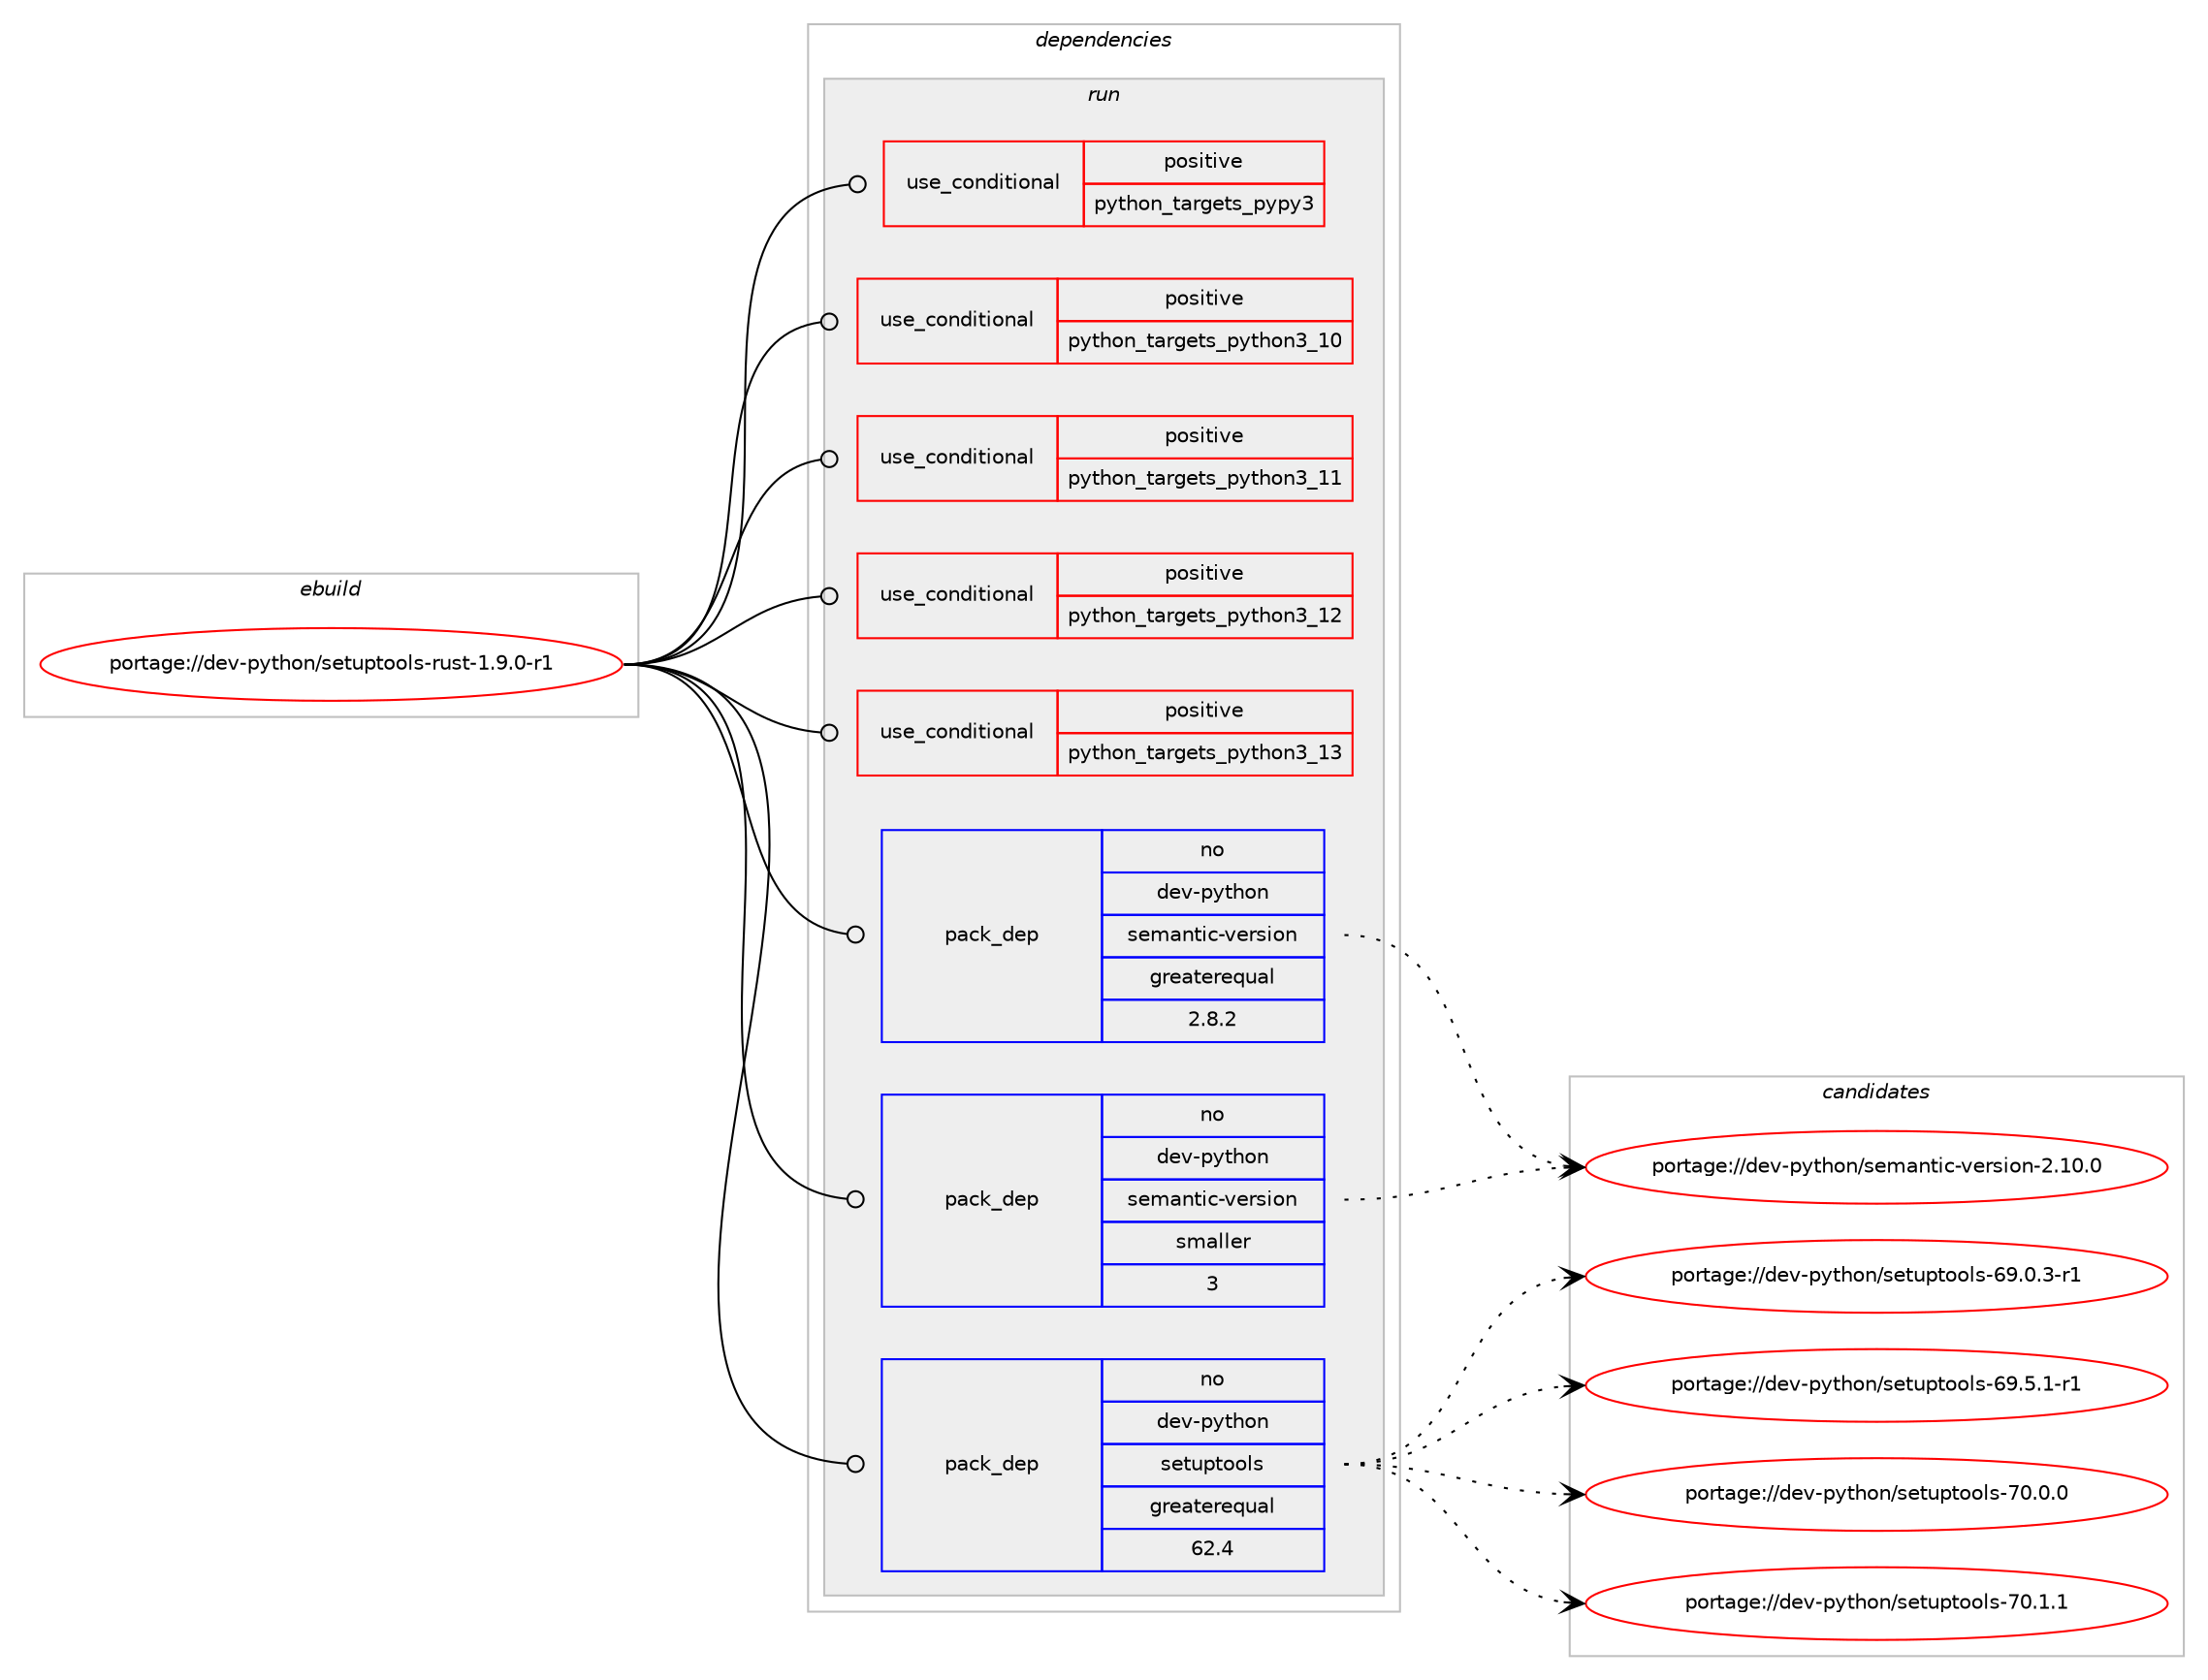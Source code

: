 digraph prolog {

# *************
# Graph options
# *************

newrank=true;
concentrate=true;
compound=true;
graph [rankdir=LR,fontname=Helvetica,fontsize=10,ranksep=1.5];#, ranksep=2.5, nodesep=0.2];
edge  [arrowhead=vee];
node  [fontname=Helvetica,fontsize=10];

# **********
# The ebuild
# **********

subgraph cluster_leftcol {
color=gray;
rank=same;
label=<<i>ebuild</i>>;
id [label="portage://dev-python/setuptools-rust-1.9.0-r1", color=red, width=4, href="../dev-python/setuptools-rust-1.9.0-r1.svg"];
}

# ****************
# The dependencies
# ****************

subgraph cluster_midcol {
color=gray;
label=<<i>dependencies</i>>;
subgraph cluster_compile {
fillcolor="#eeeeee";
style=filled;
label=<<i>compile</i>>;
}
subgraph cluster_compileandrun {
fillcolor="#eeeeee";
style=filled;
label=<<i>compile and run</i>>;
}
subgraph cluster_run {
fillcolor="#eeeeee";
style=filled;
label=<<i>run</i>>;
subgraph cond38211 {
dependency81934 [label=<<TABLE BORDER="0" CELLBORDER="1" CELLSPACING="0" CELLPADDING="4"><TR><TD ROWSPAN="3" CELLPADDING="10">use_conditional</TD></TR><TR><TD>positive</TD></TR><TR><TD>python_targets_pypy3</TD></TR></TABLE>>, shape=none, color=red];
# *** BEGIN UNKNOWN DEPENDENCY TYPE (TODO) ***
# dependency81934 -> package_dependency(portage://dev-python/setuptools-rust-1.9.0-r1,run,no,dev-python,pypy3,none,[,,],any_same_slot,[])
# *** END UNKNOWN DEPENDENCY TYPE (TODO) ***

}
id:e -> dependency81934:w [weight=20,style="solid",arrowhead="odot"];
subgraph cond38212 {
dependency81935 [label=<<TABLE BORDER="0" CELLBORDER="1" CELLSPACING="0" CELLPADDING="4"><TR><TD ROWSPAN="3" CELLPADDING="10">use_conditional</TD></TR><TR><TD>positive</TD></TR><TR><TD>python_targets_python3_10</TD></TR></TABLE>>, shape=none, color=red];
# *** BEGIN UNKNOWN DEPENDENCY TYPE (TODO) ***
# dependency81935 -> package_dependency(portage://dev-python/setuptools-rust-1.9.0-r1,run,no,dev-lang,python,none,[,,],[slot(3.10)],[])
# *** END UNKNOWN DEPENDENCY TYPE (TODO) ***

}
id:e -> dependency81935:w [weight=20,style="solid",arrowhead="odot"];
subgraph cond38213 {
dependency81936 [label=<<TABLE BORDER="0" CELLBORDER="1" CELLSPACING="0" CELLPADDING="4"><TR><TD ROWSPAN="3" CELLPADDING="10">use_conditional</TD></TR><TR><TD>positive</TD></TR><TR><TD>python_targets_python3_11</TD></TR></TABLE>>, shape=none, color=red];
# *** BEGIN UNKNOWN DEPENDENCY TYPE (TODO) ***
# dependency81936 -> package_dependency(portage://dev-python/setuptools-rust-1.9.0-r1,run,no,dev-lang,python,none,[,,],[slot(3.11)],[])
# *** END UNKNOWN DEPENDENCY TYPE (TODO) ***

}
id:e -> dependency81936:w [weight=20,style="solid",arrowhead="odot"];
subgraph cond38214 {
dependency81937 [label=<<TABLE BORDER="0" CELLBORDER="1" CELLSPACING="0" CELLPADDING="4"><TR><TD ROWSPAN="3" CELLPADDING="10">use_conditional</TD></TR><TR><TD>positive</TD></TR><TR><TD>python_targets_python3_12</TD></TR></TABLE>>, shape=none, color=red];
# *** BEGIN UNKNOWN DEPENDENCY TYPE (TODO) ***
# dependency81937 -> package_dependency(portage://dev-python/setuptools-rust-1.9.0-r1,run,no,dev-lang,python,none,[,,],[slot(3.12)],[])
# *** END UNKNOWN DEPENDENCY TYPE (TODO) ***

}
id:e -> dependency81937:w [weight=20,style="solid",arrowhead="odot"];
subgraph cond38215 {
dependency81938 [label=<<TABLE BORDER="0" CELLBORDER="1" CELLSPACING="0" CELLPADDING="4"><TR><TD ROWSPAN="3" CELLPADDING="10">use_conditional</TD></TR><TR><TD>positive</TD></TR><TR><TD>python_targets_python3_13</TD></TR></TABLE>>, shape=none, color=red];
# *** BEGIN UNKNOWN DEPENDENCY TYPE (TODO) ***
# dependency81938 -> package_dependency(portage://dev-python/setuptools-rust-1.9.0-r1,run,no,dev-lang,python,none,[,,],[slot(3.13)],[])
# *** END UNKNOWN DEPENDENCY TYPE (TODO) ***

}
id:e -> dependency81938:w [weight=20,style="solid",arrowhead="odot"];
subgraph pack42485 {
dependency81939 [label=<<TABLE BORDER="0" CELLBORDER="1" CELLSPACING="0" CELLPADDING="4" WIDTH="220"><TR><TD ROWSPAN="6" CELLPADDING="30">pack_dep</TD></TR><TR><TD WIDTH="110">no</TD></TR><TR><TD>dev-python</TD></TR><TR><TD>semantic-version</TD></TR><TR><TD>greaterequal</TD></TR><TR><TD>2.8.2</TD></TR></TABLE>>, shape=none, color=blue];
}
id:e -> dependency81939:w [weight=20,style="solid",arrowhead="odot"];
subgraph pack42486 {
dependency81940 [label=<<TABLE BORDER="0" CELLBORDER="1" CELLSPACING="0" CELLPADDING="4" WIDTH="220"><TR><TD ROWSPAN="6" CELLPADDING="30">pack_dep</TD></TR><TR><TD WIDTH="110">no</TD></TR><TR><TD>dev-python</TD></TR><TR><TD>semantic-version</TD></TR><TR><TD>smaller</TD></TR><TR><TD>3</TD></TR></TABLE>>, shape=none, color=blue];
}
id:e -> dependency81940:w [weight=20,style="solid",arrowhead="odot"];
subgraph pack42487 {
dependency81941 [label=<<TABLE BORDER="0" CELLBORDER="1" CELLSPACING="0" CELLPADDING="4" WIDTH="220"><TR><TD ROWSPAN="6" CELLPADDING="30">pack_dep</TD></TR><TR><TD WIDTH="110">no</TD></TR><TR><TD>dev-python</TD></TR><TR><TD>setuptools</TD></TR><TR><TD>greaterequal</TD></TR><TR><TD>62.4</TD></TR></TABLE>>, shape=none, color=blue];
}
id:e -> dependency81941:w [weight=20,style="solid",arrowhead="odot"];
# *** BEGIN UNKNOWN DEPENDENCY TYPE (TODO) ***
# id -> package_dependency(portage://dev-python/setuptools-rust-1.9.0-r1,run,no,virtual,rust,none,[,,],[],[])
# *** END UNKNOWN DEPENDENCY TYPE (TODO) ***

}
}

# **************
# The candidates
# **************

subgraph cluster_choices {
rank=same;
color=gray;
label=<<i>candidates</i>>;

subgraph choice42485 {
color=black;
nodesep=1;
choice100101118451121211161041111104711510110997110116105994511810111411510511111045504649484648 [label="portage://dev-python/semantic-version-2.10.0", color=red, width=4,href="../dev-python/semantic-version-2.10.0.svg"];
dependency81939:e -> choice100101118451121211161041111104711510110997110116105994511810111411510511111045504649484648:w [style=dotted,weight="100"];
}
subgraph choice42486 {
color=black;
nodesep=1;
choice100101118451121211161041111104711510110997110116105994511810111411510511111045504649484648 [label="portage://dev-python/semantic-version-2.10.0", color=red, width=4,href="../dev-python/semantic-version-2.10.0.svg"];
dependency81940:e -> choice100101118451121211161041111104711510110997110116105994511810111411510511111045504649484648:w [style=dotted,weight="100"];
}
subgraph choice42487 {
color=black;
nodesep=1;
choice1001011184511212111610411111047115101116117112116111111108115455457464846514511449 [label="portage://dev-python/setuptools-69.0.3-r1", color=red, width=4,href="../dev-python/setuptools-69.0.3-r1.svg"];
choice1001011184511212111610411111047115101116117112116111111108115455457465346494511449 [label="portage://dev-python/setuptools-69.5.1-r1", color=red, width=4,href="../dev-python/setuptools-69.5.1-r1.svg"];
choice100101118451121211161041111104711510111611711211611111110811545554846484648 [label="portage://dev-python/setuptools-70.0.0", color=red, width=4,href="../dev-python/setuptools-70.0.0.svg"];
choice100101118451121211161041111104711510111611711211611111110811545554846494649 [label="portage://dev-python/setuptools-70.1.1", color=red, width=4,href="../dev-python/setuptools-70.1.1.svg"];
dependency81941:e -> choice1001011184511212111610411111047115101116117112116111111108115455457464846514511449:w [style=dotted,weight="100"];
dependency81941:e -> choice1001011184511212111610411111047115101116117112116111111108115455457465346494511449:w [style=dotted,weight="100"];
dependency81941:e -> choice100101118451121211161041111104711510111611711211611111110811545554846484648:w [style=dotted,weight="100"];
dependency81941:e -> choice100101118451121211161041111104711510111611711211611111110811545554846494649:w [style=dotted,weight="100"];
}
}

}
